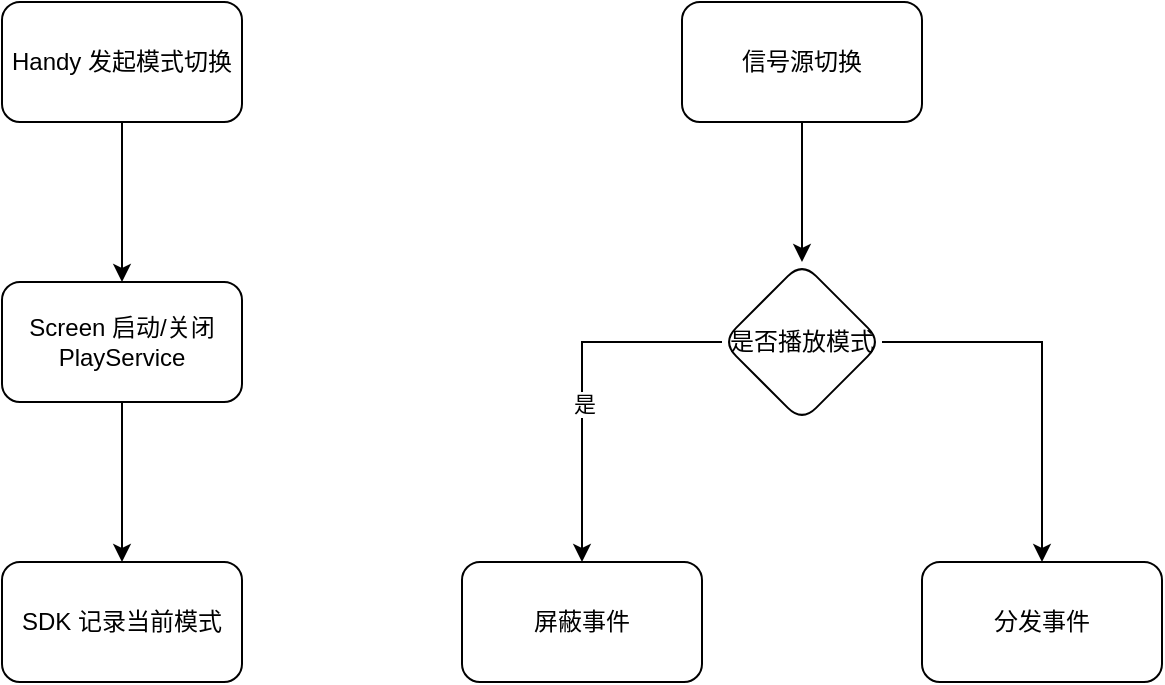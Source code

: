 <mxfile version="20.2.6" type="github">
  <diagram id="psnaMa_-De6Tm_ke2Dg3" name="第 1 页">
    <mxGraphModel dx="1186" dy="653" grid="1" gridSize="10" guides="1" tooltips="1" connect="1" arrows="1" fold="1" page="1" pageScale="1" pageWidth="827" pageHeight="1169" math="0" shadow="0">
      <root>
        <mxCell id="0" />
        <mxCell id="1" parent="0" />
        <mxCell id="itG_-COtN9kHuqlSStco-4" value="" style="edgeStyle=orthogonalEdgeStyle;rounded=0;orthogonalLoop=1;jettySize=auto;html=1;" edge="1" parent="1" source="itG_-COtN9kHuqlSStco-1" target="itG_-COtN9kHuqlSStco-3">
          <mxGeometry relative="1" as="geometry" />
        </mxCell>
        <mxCell id="itG_-COtN9kHuqlSStco-1" value="Handy 发起模式切换" style="rounded=1;whiteSpace=wrap;html=1;" vertex="1" parent="1">
          <mxGeometry x="70" y="60" width="120" height="60" as="geometry" />
        </mxCell>
        <mxCell id="itG_-COtN9kHuqlSStco-6" value="" style="edgeStyle=orthogonalEdgeStyle;rounded=0;orthogonalLoop=1;jettySize=auto;html=1;" edge="1" parent="1" source="itG_-COtN9kHuqlSStco-3" target="itG_-COtN9kHuqlSStco-5">
          <mxGeometry relative="1" as="geometry" />
        </mxCell>
        <mxCell id="itG_-COtN9kHuqlSStco-3" value="Screen 启动/关闭 PlayService" style="whiteSpace=wrap;html=1;rounded=1;" vertex="1" parent="1">
          <mxGeometry x="70" y="200" width="120" height="60" as="geometry" />
        </mxCell>
        <mxCell id="itG_-COtN9kHuqlSStco-5" value="SDK 记录当前模式" style="whiteSpace=wrap;html=1;rounded=1;" vertex="1" parent="1">
          <mxGeometry x="70" y="340" width="120" height="60" as="geometry" />
        </mxCell>
        <mxCell id="itG_-COtN9kHuqlSStco-9" value="" style="edgeStyle=orthogonalEdgeStyle;rounded=0;orthogonalLoop=1;jettySize=auto;html=1;" edge="1" parent="1" source="itG_-COtN9kHuqlSStco-7" target="itG_-COtN9kHuqlSStco-8">
          <mxGeometry relative="1" as="geometry" />
        </mxCell>
        <mxCell id="itG_-COtN9kHuqlSStco-7" value="信号源切换" style="rounded=1;whiteSpace=wrap;html=1;" vertex="1" parent="1">
          <mxGeometry x="410" y="60" width="120" height="60" as="geometry" />
        </mxCell>
        <mxCell id="itG_-COtN9kHuqlSStco-11" value="" style="edgeStyle=orthogonalEdgeStyle;rounded=0;orthogonalLoop=1;jettySize=auto;html=1;" edge="1" parent="1" source="itG_-COtN9kHuqlSStco-8" target="itG_-COtN9kHuqlSStco-10">
          <mxGeometry relative="1" as="geometry" />
        </mxCell>
        <mxCell id="itG_-COtN9kHuqlSStco-12" value="是" style="edgeLabel;html=1;align=center;verticalAlign=middle;resizable=0;points=[];" vertex="1" connectable="0" parent="itG_-COtN9kHuqlSStco-11">
          <mxGeometry x="0.117" y="1" relative="1" as="geometry">
            <mxPoint as="offset" />
          </mxGeometry>
        </mxCell>
        <mxCell id="itG_-COtN9kHuqlSStco-14" value="" style="edgeStyle=orthogonalEdgeStyle;rounded=0;orthogonalLoop=1;jettySize=auto;html=1;" edge="1" parent="1" source="itG_-COtN9kHuqlSStco-8" target="itG_-COtN9kHuqlSStco-13">
          <mxGeometry relative="1" as="geometry" />
        </mxCell>
        <mxCell id="itG_-COtN9kHuqlSStco-8" value="是否播放模式" style="rhombus;whiteSpace=wrap;html=1;rounded=1;" vertex="1" parent="1">
          <mxGeometry x="430" y="190" width="80" height="80" as="geometry" />
        </mxCell>
        <mxCell id="itG_-COtN9kHuqlSStco-10" value="屏蔽事件" style="whiteSpace=wrap;html=1;rounded=1;" vertex="1" parent="1">
          <mxGeometry x="300" y="340" width="120" height="60" as="geometry" />
        </mxCell>
        <mxCell id="itG_-COtN9kHuqlSStco-13" value="分发事件" style="whiteSpace=wrap;html=1;rounded=1;" vertex="1" parent="1">
          <mxGeometry x="530" y="340" width="120" height="60" as="geometry" />
        </mxCell>
      </root>
    </mxGraphModel>
  </diagram>
</mxfile>
